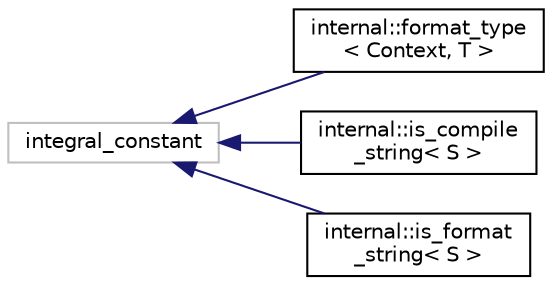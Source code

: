 digraph "Graphical Class Hierarchy"
{
  edge [fontname="Helvetica",fontsize="10",labelfontname="Helvetica",labelfontsize="10"];
  node [fontname="Helvetica",fontsize="10",shape=record];
  rankdir="LR";
  Node1 [label="integral_constant",height=0.2,width=0.4,color="grey75", fillcolor="white", style="filled"];
  Node1 -> Node2 [dir="back",color="midnightblue",fontsize="10",style="solid",fontname="Helvetica"];
  Node2 [label="internal::format_type\l\< Context, T \>",height=0.2,width=0.4,color="black", fillcolor="white", style="filled",URL="$structinternal_1_1format__type.html"];
  Node1 -> Node3 [dir="back",color="midnightblue",fontsize="10",style="solid",fontname="Helvetica"];
  Node3 [label="internal::is_compile\l_string\< S \>",height=0.2,width=0.4,color="black", fillcolor="white", style="filled",URL="$structinternal_1_1is__compile__string.html"];
  Node1 -> Node4 [dir="back",color="midnightblue",fontsize="10",style="solid",fontname="Helvetica"];
  Node4 [label="internal::is_format\l_string\< S \>",height=0.2,width=0.4,color="black", fillcolor="white", style="filled",URL="$structinternal_1_1is__format__string.html"];
}
